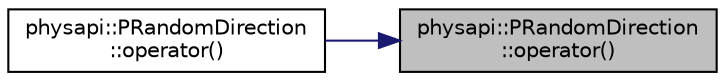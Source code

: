 digraph "physapi::PRandomDirection::operator()"
{
 // LATEX_PDF_SIZE
  edge [fontname="Helvetica",fontsize="10",labelfontname="Helvetica",labelfontsize="10"];
  node [fontname="Helvetica",fontsize="10",shape=record];
  rankdir="RL";
  Node1 [label="physapi::PRandomDirection\l::operator()",height=0.2,width=0.4,color="black", fillcolor="grey75", style="filled", fontcolor="black",tooltip="Get a random oriented unitary 3d vector."];
  Node1 -> Node2 [dir="back",color="midnightblue",fontsize="10",style="solid"];
  Node2 [label="physapi::PRandomDirection\l::operator()",height=0.2,width=0.4,color="black", fillcolor="white", style="filled",URL="$classphysapi_1_1_p_random_direction.html#a0435e97240285c376e1f0c785061afc3",tooltip="Get a random oriented unitary 3d vector, which satisfies a certain condition, given by a predicate."];
}
